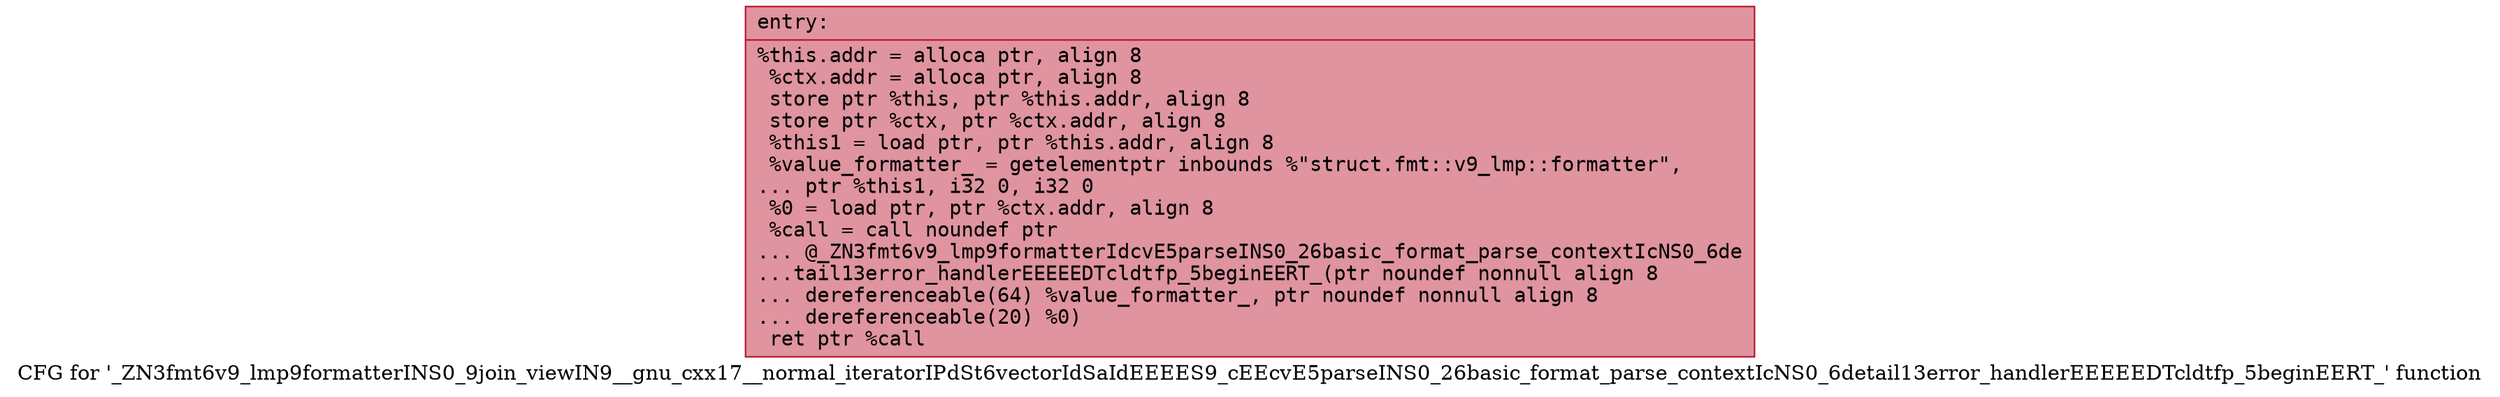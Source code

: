 digraph "CFG for '_ZN3fmt6v9_lmp9formatterINS0_9join_viewIN9__gnu_cxx17__normal_iteratorIPdSt6vectorIdSaIdEEEES9_cEEcvE5parseINS0_26basic_format_parse_contextIcNS0_6detail13error_handlerEEEEEDTcldtfp_5beginEERT_' function" {
	label="CFG for '_ZN3fmt6v9_lmp9formatterINS0_9join_viewIN9__gnu_cxx17__normal_iteratorIPdSt6vectorIdSaIdEEEES9_cEEcvE5parseINS0_26basic_format_parse_contextIcNS0_6detail13error_handlerEEEEEDTcldtfp_5beginEERT_' function";

	Node0x556bfea5d510 [shape=record,color="#b70d28ff", style=filled, fillcolor="#b70d2870" fontname="Courier",label="{entry:\l|  %this.addr = alloca ptr, align 8\l  %ctx.addr = alloca ptr, align 8\l  store ptr %this, ptr %this.addr, align 8\l  store ptr %ctx, ptr %ctx.addr, align 8\l  %this1 = load ptr, ptr %this.addr, align 8\l  %value_formatter_ = getelementptr inbounds %\"struct.fmt::v9_lmp::formatter\",\l... ptr %this1, i32 0, i32 0\l  %0 = load ptr, ptr %ctx.addr, align 8\l  %call = call noundef ptr\l... @_ZN3fmt6v9_lmp9formatterIdcvE5parseINS0_26basic_format_parse_contextIcNS0_6de\l...tail13error_handlerEEEEEDTcldtfp_5beginEERT_(ptr noundef nonnull align 8\l... dereferenceable(64) %value_formatter_, ptr noundef nonnull align 8\l... dereferenceable(20) %0)\l  ret ptr %call\l}"];
}
